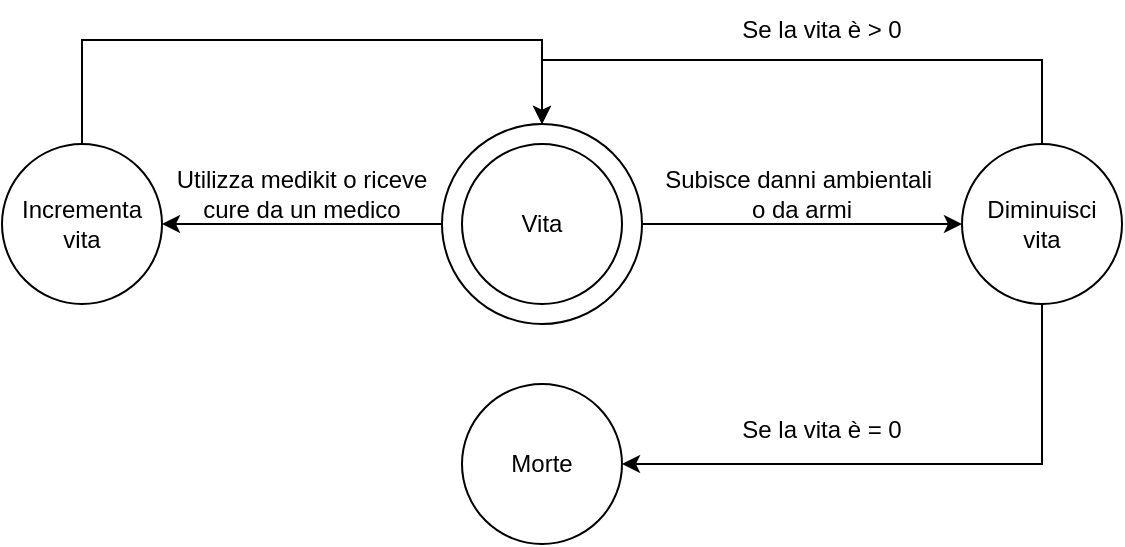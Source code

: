 <mxfile version="26.2.3" pages="5">
  <diagram name="Vita" id="2V5flPHdxLt1DByEVdX-">
    <mxGraphModel dx="1150" dy="637" grid="1" gridSize="10" guides="1" tooltips="1" connect="1" arrows="1" fold="1" page="1" pageScale="1" pageWidth="583" pageHeight="413" math="0" shadow="0">
      <root>
        <mxCell id="0" />
        <mxCell id="1" parent="0" />
        <mxCell id="KY_0fdhseDWm6vvO_Pxf-3" value="Diminuisci&lt;div&gt;vita&lt;/div&gt;" style="ellipse;whiteSpace=wrap;html=1;aspect=fixed;" vertex="1" parent="1">
          <mxGeometry x="490" y="142" width="80" height="80" as="geometry" />
        </mxCell>
        <mxCell id="KY_0fdhseDWm6vvO_Pxf-4" value="" style="endArrow=classic;html=1;rounded=0;exitX=1;exitY=0.5;exitDx=0;exitDy=0;entryX=0;entryY=0.5;entryDx=0;entryDy=0;" edge="1" parent="1" source="KY_0fdhseDWm6vvO_Pxf-2" target="KY_0fdhseDWm6vvO_Pxf-3">
          <mxGeometry width="50" height="50" relative="1" as="geometry">
            <mxPoint x="360" y="232" as="sourcePoint" />
            <mxPoint x="440" y="182" as="targetPoint" />
          </mxGeometry>
        </mxCell>
        <mxCell id="KY_0fdhseDWm6vvO_Pxf-7" value="" style="group" vertex="1" connectable="0" parent="1">
          <mxGeometry x="230" y="132" width="100" height="100" as="geometry" />
        </mxCell>
        <mxCell id="KY_0fdhseDWm6vvO_Pxf-2" value="" style="ellipse;whiteSpace=wrap;html=1;aspect=fixed;movable=1;resizable=1;rotatable=1;deletable=1;editable=1;locked=0;connectable=1;" vertex="1" parent="KY_0fdhseDWm6vvO_Pxf-7">
          <mxGeometry width="100" height="100" as="geometry" />
        </mxCell>
        <mxCell id="KY_0fdhseDWm6vvO_Pxf-1" value="Vita" style="ellipse;whiteSpace=wrap;html=1;aspect=fixed;movable=1;resizable=1;rotatable=1;deletable=1;editable=1;locked=0;connectable=1;" vertex="1" parent="KY_0fdhseDWm6vvO_Pxf-7">
          <mxGeometry x="10" y="10" width="80" height="80" as="geometry" />
        </mxCell>
        <mxCell id="KY_0fdhseDWm6vvO_Pxf-10" value="Morte" style="ellipse;whiteSpace=wrap;html=1;aspect=fixed;" vertex="1" parent="1">
          <mxGeometry x="240" y="262" width="80" height="80" as="geometry" />
        </mxCell>
        <mxCell id="KY_0fdhseDWm6vvO_Pxf-11" value="" style="endArrow=classic;html=1;rounded=0;exitX=0.5;exitY=1;exitDx=0;exitDy=0;entryX=1;entryY=0.5;entryDx=0;entryDy=0;" edge="1" parent="1" source="KY_0fdhseDWm6vvO_Pxf-3" target="KY_0fdhseDWm6vvO_Pxf-10">
          <mxGeometry width="50" height="50" relative="1" as="geometry">
            <mxPoint x="690" y="322" as="sourcePoint" />
            <mxPoint x="740" y="272" as="targetPoint" />
            <Array as="points">
              <mxPoint x="530" y="302" />
            </Array>
          </mxGeometry>
        </mxCell>
        <mxCell id="KY_0fdhseDWm6vvO_Pxf-12" value="Se la vita è = 0" style="text;html=1;align=center;verticalAlign=middle;whiteSpace=wrap;rounded=0;" vertex="1" parent="1">
          <mxGeometry x="370" y="270" width="100" height="30" as="geometry" />
        </mxCell>
        <mxCell id="zFJL5_HRQv5gm_gLEVsK-1" value="" style="endArrow=classic;html=1;rounded=0;exitX=0.5;exitY=0;exitDx=0;exitDy=0;entryX=0.5;entryY=0;entryDx=0;entryDy=0;" edge="1" parent="1" source="KY_0fdhseDWm6vvO_Pxf-3" target="KY_0fdhseDWm6vvO_Pxf-2">
          <mxGeometry width="50" height="50" relative="1" as="geometry">
            <mxPoint x="540" y="122" as="sourcePoint" />
            <mxPoint x="590" y="72" as="targetPoint" />
            <Array as="points">
              <mxPoint x="530" y="100" />
              <mxPoint x="280" y="100" />
            </Array>
          </mxGeometry>
        </mxCell>
        <mxCell id="zFJL5_HRQv5gm_gLEVsK-2" value="Se la vita è &amp;gt; 0" style="text;html=1;align=center;verticalAlign=middle;whiteSpace=wrap;rounded=0;" vertex="1" parent="1">
          <mxGeometry x="370" y="70" width="100" height="30" as="geometry" />
        </mxCell>
        <mxCell id="MvlvYmpfLqQSFf7InKB1-1" value="Incrementa&lt;div&gt;vita&lt;/div&gt;" style="ellipse;whiteSpace=wrap;html=1;aspect=fixed;" vertex="1" parent="1">
          <mxGeometry x="10" y="142" width="80" height="80" as="geometry" />
        </mxCell>
        <mxCell id="MvlvYmpfLqQSFf7InKB1-2" value="" style="endArrow=classic;html=1;rounded=0;exitX=0;exitY=0.5;exitDx=0;exitDy=0;entryX=1;entryY=0.5;entryDx=0;entryDy=0;" edge="1" parent="1" source="KY_0fdhseDWm6vvO_Pxf-2" target="MvlvYmpfLqQSFf7InKB1-1">
          <mxGeometry width="50" height="50" relative="1" as="geometry">
            <mxPoint x="190" y="130" as="sourcePoint" />
            <mxPoint x="240" y="80" as="targetPoint" />
          </mxGeometry>
        </mxCell>
        <mxCell id="MvlvYmpfLqQSFf7InKB1-4" value="&lt;span style=&quot;text-wrap-mode: nowrap;&quot;&gt;Subisce danni ambientali&amp;nbsp;&lt;/span&gt;&lt;div style=&quot;text-wrap-mode: nowrap;&quot;&gt;&lt;span style=&quot;background-color: transparent; color: light-dark(rgb(0, 0, 0), rgb(255, 255, 255));&quot;&gt;o da armi&lt;/span&gt;&lt;/div&gt;" style="text;html=1;align=center;verticalAlign=middle;whiteSpace=wrap;rounded=0;" vertex="1" parent="1">
          <mxGeometry x="330" y="152" width="160" height="30" as="geometry" />
        </mxCell>
        <mxCell id="MvlvYmpfLqQSFf7InKB1-5" value="Utilizza medikit o riceve cure da un medico" style="text;html=1;align=center;verticalAlign=middle;whiteSpace=wrap;rounded=0;" vertex="1" parent="1">
          <mxGeometry x="90" y="152" width="140" height="30" as="geometry" />
        </mxCell>
        <mxCell id="MvlvYmpfLqQSFf7InKB1-6" value="" style="endArrow=classic;html=1;rounded=0;exitX=0.5;exitY=0;exitDx=0;exitDy=0;entryX=0.5;entryY=0;entryDx=0;entryDy=0;" edge="1" parent="1" source="MvlvYmpfLqQSFf7InKB1-1" target="KY_0fdhseDWm6vvO_Pxf-2">
          <mxGeometry width="50" height="50" relative="1" as="geometry">
            <mxPoint x="130" y="110" as="sourcePoint" />
            <mxPoint x="180" y="60" as="targetPoint" />
            <Array as="points">
              <mxPoint x="50" y="90" />
              <mxPoint x="280" y="90" />
            </Array>
          </mxGeometry>
        </mxCell>
      </root>
    </mxGraphModel>
  </diagram>
  <diagram id="T_UaSFAJwGDFtv9HwDcS" name="Movimento">
    <mxGraphModel dx="2013" dy="1114" grid="1" gridSize="10" guides="1" tooltips="1" connect="1" arrows="1" fold="1" page="1" pageScale="1" pageWidth="583" pageHeight="413" math="0" shadow="0">
      <root>
        <mxCell id="0" />
        <mxCell id="1" parent="0" />
        <mxCell id="jvKa_9SWE7wIyNcdC34v-1" value="" style="group" vertex="1" connectable="0" parent="1">
          <mxGeometry x="70" y="70" width="100" height="100" as="geometry" />
        </mxCell>
        <mxCell id="jvKa_9SWE7wIyNcdC34v-2" value="" style="ellipse;whiteSpace=wrap;html=1;aspect=fixed;movable=1;resizable=1;rotatable=1;deletable=1;editable=1;locked=0;connectable=1;" vertex="1" parent="jvKa_9SWE7wIyNcdC34v-1">
          <mxGeometry width="100" height="100" as="geometry" />
        </mxCell>
        <mxCell id="jvKa_9SWE7wIyNcdC34v-3" value="Fermo" style="ellipse;whiteSpace=wrap;html=1;aspect=fixed;movable=1;resizable=1;rotatable=1;deletable=1;editable=1;locked=0;connectable=1;" vertex="1" parent="jvKa_9SWE7wIyNcdC34v-1">
          <mxGeometry x="10" y="10" width="80" height="80" as="geometry" />
        </mxCell>
      </root>
    </mxGraphModel>
  </diagram>
  <diagram id="q2AEehM1kxoLeroT5gwG" name="Pagina-3">
    <mxGraphModel grid="1" page="1" gridSize="10" guides="1" tooltips="1" connect="1" arrows="1" fold="1" pageScale="1" pageWidth="827" pageHeight="1169" math="0" shadow="0">
      <root>
        <mxCell id="0" />
        <mxCell id="1" parent="0" />
      </root>
    </mxGraphModel>
  </diagram>
  <diagram id="z-nIhiJ71DWLTXwjpD2x" name="Pagina-4">
    <mxGraphModel grid="1" page="1" gridSize="10" guides="1" tooltips="1" connect="1" arrows="1" fold="1" pageScale="1" pageWidth="827" pageHeight="1169" math="0" shadow="0">
      <root>
        <mxCell id="0" />
        <mxCell id="1" parent="0" />
      </root>
    </mxGraphModel>
  </diagram>
  <diagram id="cCgD1Xpp1DdcjvZGS1xd" name="Pagina-5">
    <mxGraphModel grid="1" page="1" gridSize="10" guides="1" tooltips="1" connect="1" arrows="1" fold="1" pageScale="1" pageWidth="827" pageHeight="1169" math="0" shadow="0">
      <root>
        <mxCell id="0" />
        <mxCell id="1" parent="0" />
      </root>
    </mxGraphModel>
  </diagram>
</mxfile>
